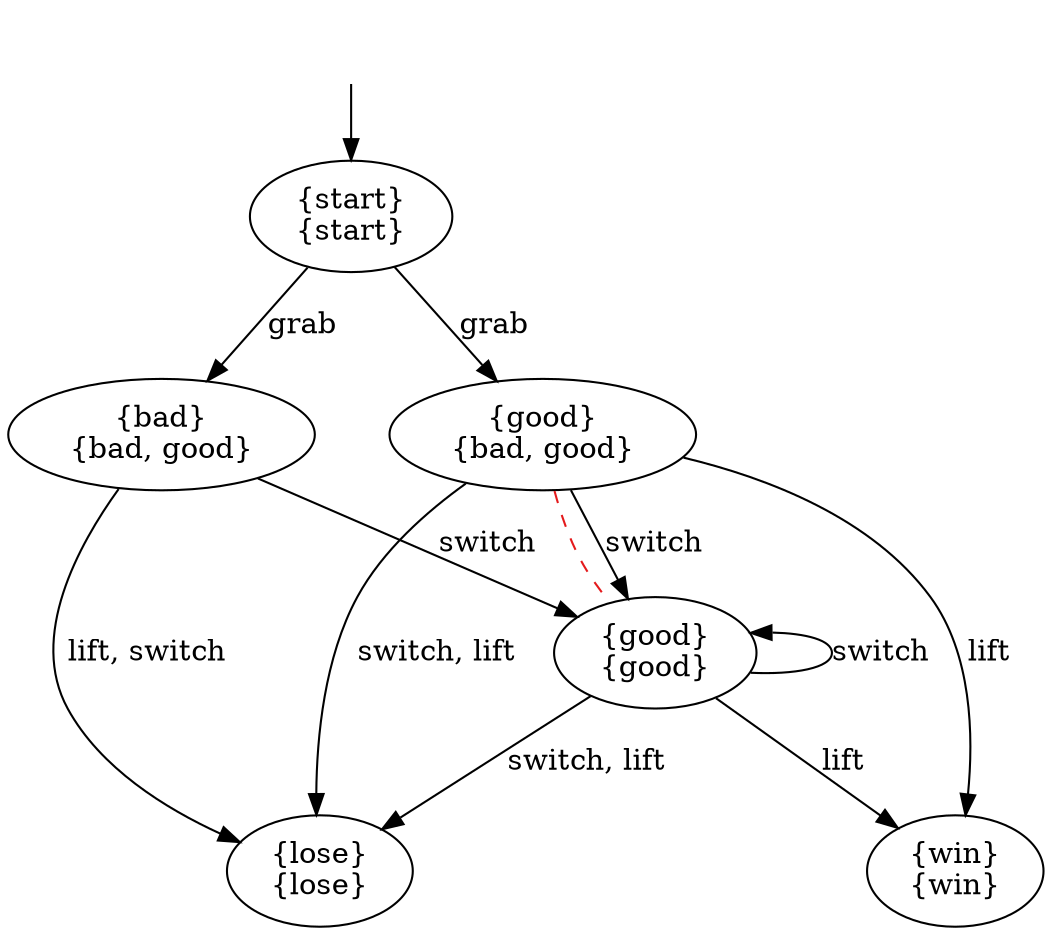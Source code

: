digraph  {
concentrate=False;
nodesep=0.5;
ranksep=0.5;
splines=True;
2191222984656 [label="{start}\n{start}"];
2191222970592 [label="{bad}\n{bad, good}"];
2191222971024 [label="{good}\n{bad, good}"];
2191222970736 [label="{lose}\n{lose}"];
2191222055984 [label="{good}\n{good}"];
2191204568080 [label="{win}\n{win}"];
hidden [label="", shape=none];
2191222984656 -> 2191222970592  [action="('grab',)", key="('grab',)", label=grab];
2191222984656 -> 2191222971024  [action="('grab',)", key="('grab',)", label=grab];
2191222970592 -> 2191222055984  [action="('switch',)", key="('switch',)", label=switch];
2191222970592 -> 2191222970736  [action="(('lift',), ('switch',))", key="(('lift',), ('switch',))", label="lift, switch"];
2191222971024 -> 2191204568080  [action="('lift',)", key="('lift',)", label=lift];
2191222971024 -> 2191222055984  [action="('switch',)", key="('switch',)", label=switch];
2191222971024 -> 2191222055984  [arrowhead=none, color=1, colorscheme=set19, constraint=True, key=1, label="", style=dashed];
2191222971024 -> 2191222970736  [action="(('switch',), ('lift',))", key="(('switch',), ('lift',))", label="switch, lift"];
2191222055984 -> 2191204568080  [action="('lift',)", key="('lift',)", label=lift];
2191222055984 -> 2191222055984  [action="('switch',)", dir=back, key="('switch',)", label=switch];
2191222055984 -> 2191222970736  [action="(('switch',), ('lift',))", key="(('switch',), ('lift',))", label="switch, lift"];
hidden -> 2191222984656  [key=0];
}

